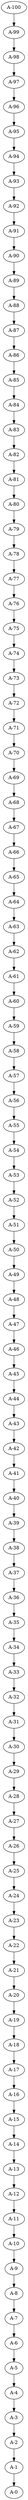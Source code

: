 digraph G {
  "A-0";
  "A-1";
  "A-17";
  "A-95";
  "A-84";
  "A-51";
  "A-59";
  "A-80";
  "A-28";
  "A-32";
  "A-34";
  "A-46";
  "A-78";
  "A-53";
  "A-63";
  "A-18";
  "A-22";
  "A-71";
  "A-67";
  "A-12";
  "A-23";
  "A-9";
  "A-11";
  "A-33";
  "A-45";
  "A-54";
  "A-91";
  "A-39";
  "A-31";
  "A-93";
  "A-85";
  "A-13";
  "A-14";
  "A-19";
  "A-27";
  "A-75";
  "A-81";
  "A-25";
  "A-64";
  "A-73";
  "A-90";
  "A-41";
  "A-92";
  "A-88";
  "A-49";
  "A-16";
  "A-29";
  "A-68";
  "A-42";
  "A-99";
  "A-21";
  "A-62";
  "A-40";
  "A-61";
  "A-2";
  "A-10";
  "A-100";
  "A-70";
  "A-37";
  "A-79";
  "A-43";
  "A-3";
  "A-4";
  "A-96";
  "A-56";
  "A-66";
  "A-47";
  "A-50";
  "A-24";
  "A-30";
  "A-98";
  "A-77";
  "A-5";
  "A-26";
  "A-44";
  "A-83";
  "A-57";
  "A-48";
  "A-52";
  "A-72";
  "A-87";
  "A-94";
  "A-89";
  "A-86";
  "A-60";
  "A-76";
  "A-82";
  "A-36";
  "A-55";
  "A-74";
  "A-20";
  "A-35";
  "A-38";
  "A-58";
  "A-6";
  "A-7";
  "A-97";
  "A-15";
  "A-8";
  "A-65";
  "A-69";
  "A-1" -> "A-0";
  "A-17" -> "A-16";
  "A-95" -> "A-94";
  "A-84" -> "A-83";
  "A-51" -> "A-50";
  "A-59" -> "A-58";
  "A-80" -> "A-79";
  "A-28" -> "A-27";
  "A-32" -> "A-31";
  "A-34" -> "A-33";
  "A-46" -> "A-45";
  "A-78" -> "A-77";
  "A-53" -> "A-52";
  "A-63" -> "A-62";
  "A-18" -> "A-17";
  "A-22" -> "A-21";
  "A-71" -> "A-70";
  "A-67" -> "A-66";
  "A-12" -> "A-11";
  "A-23" -> "A-22";
  "A-9" -> "A-8";
  "A-11" -> "A-10";
  "A-33" -> "A-32";
  "A-45" -> "A-44";
  "A-54" -> "A-53";
  "A-91" -> "A-90";
  "A-39" -> "A-38";
  "A-31" -> "A-30";
  "A-93" -> "A-92";
  "A-85" -> "A-84";
  "A-13" -> "A-12";
  "A-14" -> "A-13";
  "A-19" -> "A-18";
  "A-27" -> "A-26";
  "A-75" -> "A-74";
  "A-81" -> "A-80";
  "A-25" -> "A-24";
  "A-64" -> "A-63";
  "A-73" -> "A-72";
  "A-90" -> "A-89";
  "A-41" -> "A-40";
  "A-92" -> "A-91";
  "A-88" -> "A-87";
  "A-49" -> "A-48";
  "A-16" -> "A-15";
  "A-29" -> "A-28";
  "A-68" -> "A-67";
  "A-42" -> "A-41";
  "A-99" -> "A-98";
  "A-21" -> "A-20";
  "A-62" -> "A-61";
  "A-40" -> "A-39";
  "A-61" -> "A-60";
  "A-2" -> "A-1";
  "A-10" -> "A-9";
  "A-100" -> "A-99";
  "A-70" -> "A-69";
  "A-37" -> "A-36";
  "A-79" -> "A-78";
  "A-43" -> "A-42";
  "A-3" -> "A-2";
  "A-4" -> "A-3";
  "A-96" -> "A-95";
  "A-56" -> "A-55";
  "A-66" -> "A-65";
  "A-47" -> "A-46";
  "A-50" -> "A-49";
  "A-24" -> "A-23";
  "A-30" -> "A-29";
  "A-98" -> "A-97";
  "A-77" -> "A-76";
  "A-5" -> "A-4";
  "A-26" -> "A-25";
  "A-44" -> "A-43";
  "A-83" -> "A-82";
  "A-57" -> "A-56";
  "A-48" -> "A-47";
  "A-52" -> "A-51";
  "A-72" -> "A-71";
  "A-87" -> "A-86";
  "A-94" -> "A-93";
  "A-89" -> "A-88";
  "A-86" -> "A-85";
  "A-60" -> "A-59";
  "A-76" -> "A-75";
  "A-82" -> "A-81";
  "A-36" -> "A-35";
  "A-55" -> "A-54";
  "A-74" -> "A-73";
  "A-20" -> "A-19";
  "A-35" -> "A-34";
  "A-38" -> "A-37";
  "A-58" -> "A-57";
  "A-6" -> "A-5";
  "A-7" -> "A-6";
  "A-97" -> "A-96";
  "A-15" -> "A-14";
  "A-8" -> "A-7";
  "A-65" -> "A-64";
  "A-69" -> "A-68";
}